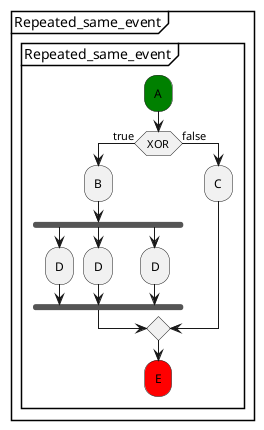 @startuml
partition "Repeated_same_event" {
    group "Repeated_same_event"
        #green:A;
        if (XOR) then (true)
            :B;
            fork
                :D;
            fork again
                :D;
            fork again
                :D;
            end fork
        else (false)
            :C;
        endif
        #red:E;
    end group
}
@enduml